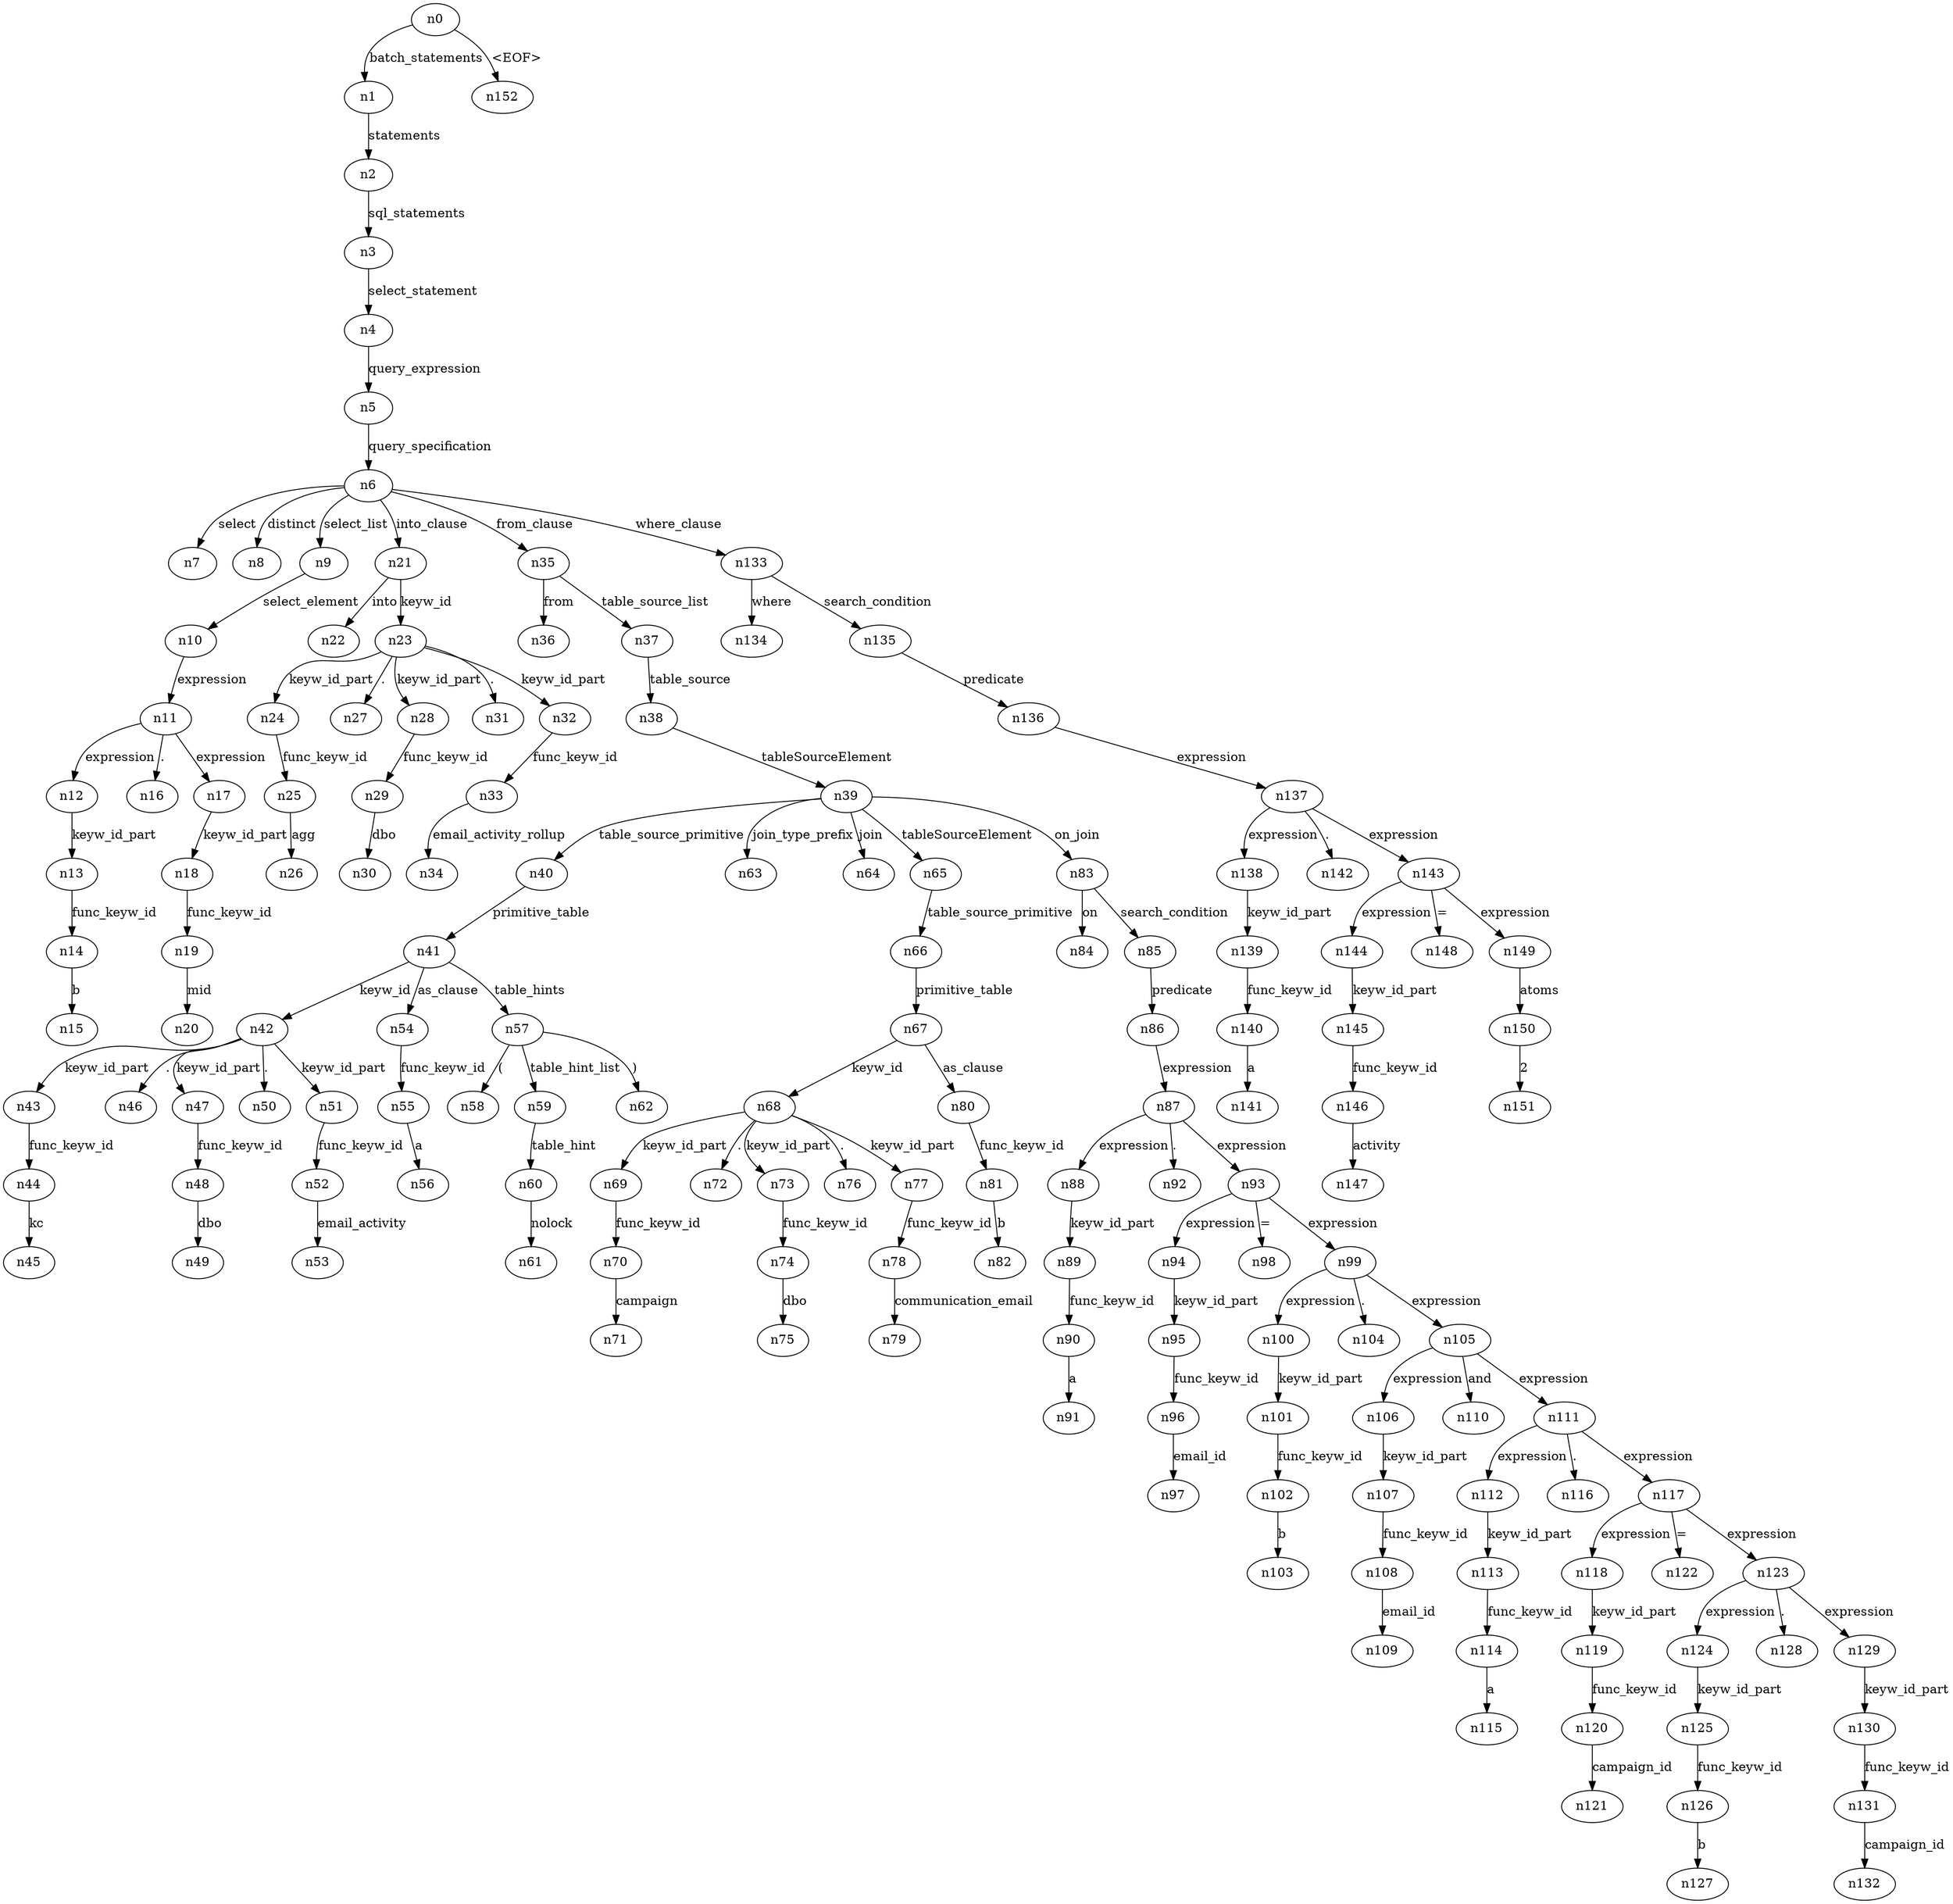 digraph ParseTree {
  n0 -> n1 [label="batch_statements"];
  n1 -> n2 [label="statements"];
  n2 -> n3 [label="sql_statements"];
  n3 -> n4 [label="select_statement"];
  n4 -> n5 [label="query_expression"];
  n5 -> n6 [label="query_specification"];
  n6 -> n7 [label="select"];
  n6 -> n8 [label="distinct"];
  n6 -> n9 [label="select_list"];
  n9 -> n10 [label="select_element"];
  n10 -> n11 [label="expression"];
  n11 -> n12 [label="expression"];
  n12 -> n13 [label="keyw_id_part"];
  n13 -> n14 [label="func_keyw_id"];
  n14 -> n15 [label="b"];
  n11 -> n16 [label="."];
  n11 -> n17 [label="expression"];
  n17 -> n18 [label="keyw_id_part"];
  n18 -> n19 [label="func_keyw_id"];
  n19 -> n20 [label="mid"];
  n6 -> n21 [label="into_clause"];
  n21 -> n22 [label="into"];
  n21 -> n23 [label="keyw_id"];
  n23 -> n24 [label="keyw_id_part"];
  n24 -> n25 [label="func_keyw_id"];
  n25 -> n26 [label="agg"];
  n23 -> n27 [label="."];
  n23 -> n28 [label="keyw_id_part"];
  n28 -> n29 [label="func_keyw_id"];
  n29 -> n30 [label="dbo"];
  n23 -> n31 [label="."];
  n23 -> n32 [label="keyw_id_part"];
  n32 -> n33 [label="func_keyw_id"];
  n33 -> n34 [label="email_activity_rollup"];
  n6 -> n35 [label="from_clause"];
  n35 -> n36 [label="from"];
  n35 -> n37 [label="table_source_list"];
  n37 -> n38 [label="table_source"];
  n38 -> n39 [label="tableSourceElement"];
  n39 -> n40 [label="table_source_primitive"];
  n40 -> n41 [label="primitive_table"];
  n41 -> n42 [label="keyw_id"];
  n42 -> n43 [label="keyw_id_part"];
  n43 -> n44 [label="func_keyw_id"];
  n44 -> n45 [label="kc"];
  n42 -> n46 [label="."];
  n42 -> n47 [label="keyw_id_part"];
  n47 -> n48 [label="func_keyw_id"];
  n48 -> n49 [label="dbo"];
  n42 -> n50 [label="."];
  n42 -> n51 [label="keyw_id_part"];
  n51 -> n52 [label="func_keyw_id"];
  n52 -> n53 [label="email_activity"];
  n41 -> n54 [label="as_clause"];
  n54 -> n55 [label="func_keyw_id"];
  n55 -> n56 [label="a"];
  n41 -> n57 [label="table_hints"];
  n57 -> n58 [label="("];
  n57 -> n59 [label="table_hint_list"];
  n59 -> n60 [label="table_hint"];
  n60 -> n61 [label="nolock"];
  n57 -> n62 [label=")"];
  n39 -> n63 [label="join_type_prefix"];
  n39 -> n64 [label="join"];
  n39 -> n65 [label="tableSourceElement"];
  n65 -> n66 [label="table_source_primitive"];
  n66 -> n67 [label="primitive_table"];
  n67 -> n68 [label="keyw_id"];
  n68 -> n69 [label="keyw_id_part"];
  n69 -> n70 [label="func_keyw_id"];
  n70 -> n71 [label="campaign"];
  n68 -> n72 [label="."];
  n68 -> n73 [label="keyw_id_part"];
  n73 -> n74 [label="func_keyw_id"];
  n74 -> n75 [label="dbo"];
  n68 -> n76 [label="."];
  n68 -> n77 [label="keyw_id_part"];
  n77 -> n78 [label="func_keyw_id"];
  n78 -> n79 [label="communication_email"];
  n67 -> n80 [label="as_clause"];
  n80 -> n81 [label="func_keyw_id"];
  n81 -> n82 [label="b"];
  n39 -> n83 [label="on_join"];
  n83 -> n84 [label="on"];
  n83 -> n85 [label="search_condition"];
  n85 -> n86 [label="predicate"];
  n86 -> n87 [label="expression"];
  n87 -> n88 [label="expression"];
  n88 -> n89 [label="keyw_id_part"];
  n89 -> n90 [label="func_keyw_id"];
  n90 -> n91 [label="a"];
  n87 -> n92 [label="."];
  n87 -> n93 [label="expression"];
  n93 -> n94 [label="expression"];
  n94 -> n95 [label="keyw_id_part"];
  n95 -> n96 [label="func_keyw_id"];
  n96 -> n97 [label="email_id"];
  n93 -> n98 [label="="];
  n93 -> n99 [label="expression"];
  n99 -> n100 [label="expression"];
  n100 -> n101 [label="keyw_id_part"];
  n101 -> n102 [label="func_keyw_id"];
  n102 -> n103 [label="b"];
  n99 -> n104 [label="."];
  n99 -> n105 [label="expression"];
  n105 -> n106 [label="expression"];
  n106 -> n107 [label="keyw_id_part"];
  n107 -> n108 [label="func_keyw_id"];
  n108 -> n109 [label="email_id"];
  n105 -> n110 [label="and"];
  n105 -> n111 [label="expression"];
  n111 -> n112 [label="expression"];
  n112 -> n113 [label="keyw_id_part"];
  n113 -> n114 [label="func_keyw_id"];
  n114 -> n115 [label="a"];
  n111 -> n116 [label="."];
  n111 -> n117 [label="expression"];
  n117 -> n118 [label="expression"];
  n118 -> n119 [label="keyw_id_part"];
  n119 -> n120 [label="func_keyw_id"];
  n120 -> n121 [label="campaign_id"];
  n117 -> n122 [label="="];
  n117 -> n123 [label="expression"];
  n123 -> n124 [label="expression"];
  n124 -> n125 [label="keyw_id_part"];
  n125 -> n126 [label="func_keyw_id"];
  n126 -> n127 [label="b"];
  n123 -> n128 [label="."];
  n123 -> n129 [label="expression"];
  n129 -> n130 [label="keyw_id_part"];
  n130 -> n131 [label="func_keyw_id"];
  n131 -> n132 [label="campaign_id"];
  n6 -> n133 [label="where_clause"];
  n133 -> n134 [label="where"];
  n133 -> n135 [label="search_condition"];
  n135 -> n136 [label="predicate"];
  n136 -> n137 [label="expression"];
  n137 -> n138 [label="expression"];
  n138 -> n139 [label="keyw_id_part"];
  n139 -> n140 [label="func_keyw_id"];
  n140 -> n141 [label="a"];
  n137 -> n142 [label="."];
  n137 -> n143 [label="expression"];
  n143 -> n144 [label="expression"];
  n144 -> n145 [label="keyw_id_part"];
  n145 -> n146 [label="func_keyw_id"];
  n146 -> n147 [label="activity"];
  n143 -> n148 [label="="];
  n143 -> n149 [label="expression"];
  n149 -> n150 [label="atoms"];
  n150 -> n151 [label="2"];
  n0 -> n152 [label="<EOF>"];
}